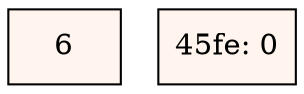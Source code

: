 digraph grafica{
rankdir=TB;
node [shape=record,style=filled,fillcolor=seashell];
6
nodo1[label="45fe: 0"];
}
